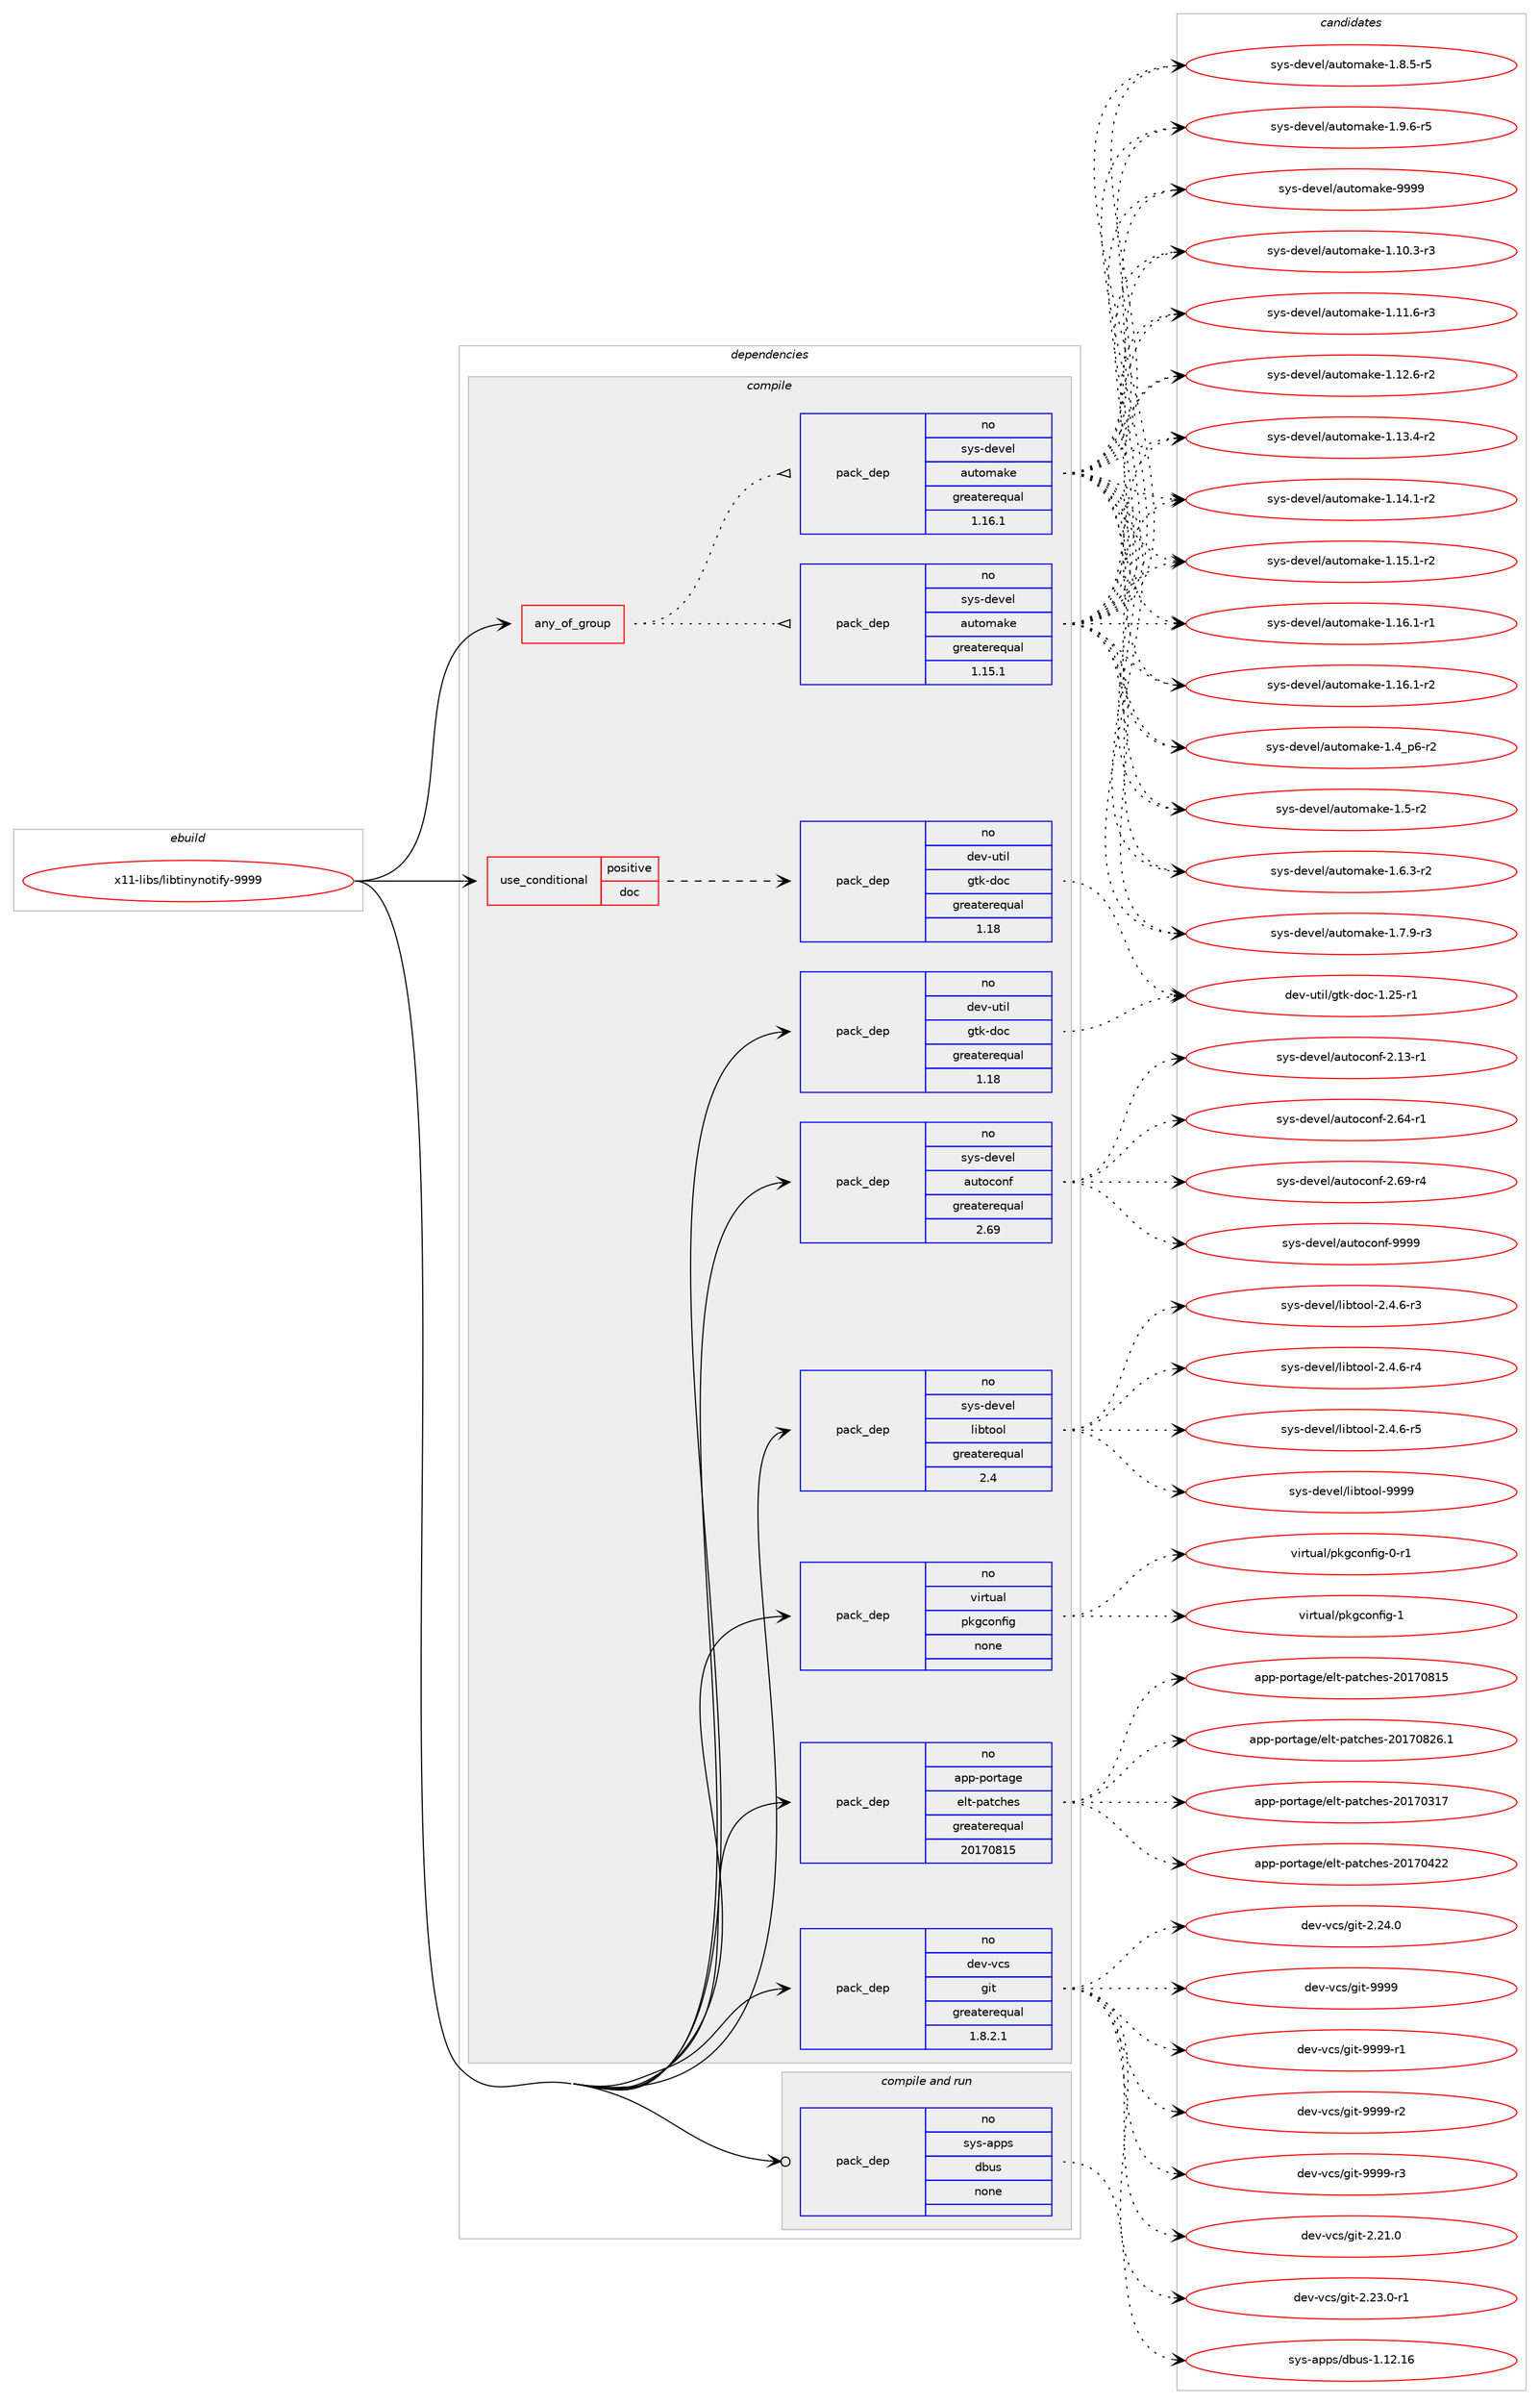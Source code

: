 digraph prolog {

# *************
# Graph options
# *************

newrank=true;
concentrate=true;
compound=true;
graph [rankdir=LR,fontname=Helvetica,fontsize=10,ranksep=1.5];#, ranksep=2.5, nodesep=0.2];
edge  [arrowhead=vee];
node  [fontname=Helvetica,fontsize=10];

# **********
# The ebuild
# **********

subgraph cluster_leftcol {
color=gray;
rank=same;
label=<<i>ebuild</i>>;
id [label="x11-libs/libtinynotify-9999", color=red, width=4, href="../x11-libs/libtinynotify-9999.svg"];
}

# ****************
# The dependencies
# ****************

subgraph cluster_midcol {
color=gray;
label=<<i>dependencies</i>>;
subgraph cluster_compile {
fillcolor="#eeeeee";
style=filled;
label=<<i>compile</i>>;
subgraph any15995 {
dependency916893 [label=<<TABLE BORDER="0" CELLBORDER="1" CELLSPACING="0" CELLPADDING="4"><TR><TD CELLPADDING="10">any_of_group</TD></TR></TABLE>>, shape=none, color=red];subgraph pack680854 {
dependency916894 [label=<<TABLE BORDER="0" CELLBORDER="1" CELLSPACING="0" CELLPADDING="4" WIDTH="220"><TR><TD ROWSPAN="6" CELLPADDING="30">pack_dep</TD></TR><TR><TD WIDTH="110">no</TD></TR><TR><TD>sys-devel</TD></TR><TR><TD>automake</TD></TR><TR><TD>greaterequal</TD></TR><TR><TD>1.16.1</TD></TR></TABLE>>, shape=none, color=blue];
}
dependency916893:e -> dependency916894:w [weight=20,style="dotted",arrowhead="oinv"];
subgraph pack680855 {
dependency916895 [label=<<TABLE BORDER="0" CELLBORDER="1" CELLSPACING="0" CELLPADDING="4" WIDTH="220"><TR><TD ROWSPAN="6" CELLPADDING="30">pack_dep</TD></TR><TR><TD WIDTH="110">no</TD></TR><TR><TD>sys-devel</TD></TR><TR><TD>automake</TD></TR><TR><TD>greaterequal</TD></TR><TR><TD>1.15.1</TD></TR></TABLE>>, shape=none, color=blue];
}
dependency916893:e -> dependency916895:w [weight=20,style="dotted",arrowhead="oinv"];
}
id:e -> dependency916893:w [weight=20,style="solid",arrowhead="vee"];
subgraph cond219457 {
dependency916896 [label=<<TABLE BORDER="0" CELLBORDER="1" CELLSPACING="0" CELLPADDING="4"><TR><TD ROWSPAN="3" CELLPADDING="10">use_conditional</TD></TR><TR><TD>positive</TD></TR><TR><TD>doc</TD></TR></TABLE>>, shape=none, color=red];
subgraph pack680856 {
dependency916897 [label=<<TABLE BORDER="0" CELLBORDER="1" CELLSPACING="0" CELLPADDING="4" WIDTH="220"><TR><TD ROWSPAN="6" CELLPADDING="30">pack_dep</TD></TR><TR><TD WIDTH="110">no</TD></TR><TR><TD>dev-util</TD></TR><TR><TD>gtk-doc</TD></TR><TR><TD>greaterequal</TD></TR><TR><TD>1.18</TD></TR></TABLE>>, shape=none, color=blue];
}
dependency916896:e -> dependency916897:w [weight=20,style="dashed",arrowhead="vee"];
}
id:e -> dependency916896:w [weight=20,style="solid",arrowhead="vee"];
subgraph pack680857 {
dependency916898 [label=<<TABLE BORDER="0" CELLBORDER="1" CELLSPACING="0" CELLPADDING="4" WIDTH="220"><TR><TD ROWSPAN="6" CELLPADDING="30">pack_dep</TD></TR><TR><TD WIDTH="110">no</TD></TR><TR><TD>app-portage</TD></TR><TR><TD>elt-patches</TD></TR><TR><TD>greaterequal</TD></TR><TR><TD>20170815</TD></TR></TABLE>>, shape=none, color=blue];
}
id:e -> dependency916898:w [weight=20,style="solid",arrowhead="vee"];
subgraph pack680858 {
dependency916899 [label=<<TABLE BORDER="0" CELLBORDER="1" CELLSPACING="0" CELLPADDING="4" WIDTH="220"><TR><TD ROWSPAN="6" CELLPADDING="30">pack_dep</TD></TR><TR><TD WIDTH="110">no</TD></TR><TR><TD>dev-util</TD></TR><TR><TD>gtk-doc</TD></TR><TR><TD>greaterequal</TD></TR><TR><TD>1.18</TD></TR></TABLE>>, shape=none, color=blue];
}
id:e -> dependency916899:w [weight=20,style="solid",arrowhead="vee"];
subgraph pack680859 {
dependency916900 [label=<<TABLE BORDER="0" CELLBORDER="1" CELLSPACING="0" CELLPADDING="4" WIDTH="220"><TR><TD ROWSPAN="6" CELLPADDING="30">pack_dep</TD></TR><TR><TD WIDTH="110">no</TD></TR><TR><TD>dev-vcs</TD></TR><TR><TD>git</TD></TR><TR><TD>greaterequal</TD></TR><TR><TD>1.8.2.1</TD></TR></TABLE>>, shape=none, color=blue];
}
id:e -> dependency916900:w [weight=20,style="solid",arrowhead="vee"];
subgraph pack680860 {
dependency916901 [label=<<TABLE BORDER="0" CELLBORDER="1" CELLSPACING="0" CELLPADDING="4" WIDTH="220"><TR><TD ROWSPAN="6" CELLPADDING="30">pack_dep</TD></TR><TR><TD WIDTH="110">no</TD></TR><TR><TD>sys-devel</TD></TR><TR><TD>autoconf</TD></TR><TR><TD>greaterequal</TD></TR><TR><TD>2.69</TD></TR></TABLE>>, shape=none, color=blue];
}
id:e -> dependency916901:w [weight=20,style="solid",arrowhead="vee"];
subgraph pack680861 {
dependency916902 [label=<<TABLE BORDER="0" CELLBORDER="1" CELLSPACING="0" CELLPADDING="4" WIDTH="220"><TR><TD ROWSPAN="6" CELLPADDING="30">pack_dep</TD></TR><TR><TD WIDTH="110">no</TD></TR><TR><TD>sys-devel</TD></TR><TR><TD>libtool</TD></TR><TR><TD>greaterequal</TD></TR><TR><TD>2.4</TD></TR></TABLE>>, shape=none, color=blue];
}
id:e -> dependency916902:w [weight=20,style="solid",arrowhead="vee"];
subgraph pack680862 {
dependency916903 [label=<<TABLE BORDER="0" CELLBORDER="1" CELLSPACING="0" CELLPADDING="4" WIDTH="220"><TR><TD ROWSPAN="6" CELLPADDING="30">pack_dep</TD></TR><TR><TD WIDTH="110">no</TD></TR><TR><TD>virtual</TD></TR><TR><TD>pkgconfig</TD></TR><TR><TD>none</TD></TR><TR><TD></TD></TR></TABLE>>, shape=none, color=blue];
}
id:e -> dependency916903:w [weight=20,style="solid",arrowhead="vee"];
}
subgraph cluster_compileandrun {
fillcolor="#eeeeee";
style=filled;
label=<<i>compile and run</i>>;
subgraph pack680863 {
dependency916904 [label=<<TABLE BORDER="0" CELLBORDER="1" CELLSPACING="0" CELLPADDING="4" WIDTH="220"><TR><TD ROWSPAN="6" CELLPADDING="30">pack_dep</TD></TR><TR><TD WIDTH="110">no</TD></TR><TR><TD>sys-apps</TD></TR><TR><TD>dbus</TD></TR><TR><TD>none</TD></TR><TR><TD></TD></TR></TABLE>>, shape=none, color=blue];
}
id:e -> dependency916904:w [weight=20,style="solid",arrowhead="odotvee"];
}
subgraph cluster_run {
fillcolor="#eeeeee";
style=filled;
label=<<i>run</i>>;
}
}

# **************
# The candidates
# **************

subgraph cluster_choices {
rank=same;
color=gray;
label=<<i>candidates</i>>;

subgraph choice680854 {
color=black;
nodesep=1;
choice11512111545100101118101108479711711611110997107101454946494846514511451 [label="sys-devel/automake-1.10.3-r3", color=red, width=4,href="../sys-devel/automake-1.10.3-r3.svg"];
choice11512111545100101118101108479711711611110997107101454946494946544511451 [label="sys-devel/automake-1.11.6-r3", color=red, width=4,href="../sys-devel/automake-1.11.6-r3.svg"];
choice11512111545100101118101108479711711611110997107101454946495046544511450 [label="sys-devel/automake-1.12.6-r2", color=red, width=4,href="../sys-devel/automake-1.12.6-r2.svg"];
choice11512111545100101118101108479711711611110997107101454946495146524511450 [label="sys-devel/automake-1.13.4-r2", color=red, width=4,href="../sys-devel/automake-1.13.4-r2.svg"];
choice11512111545100101118101108479711711611110997107101454946495246494511450 [label="sys-devel/automake-1.14.1-r2", color=red, width=4,href="../sys-devel/automake-1.14.1-r2.svg"];
choice11512111545100101118101108479711711611110997107101454946495346494511450 [label="sys-devel/automake-1.15.1-r2", color=red, width=4,href="../sys-devel/automake-1.15.1-r2.svg"];
choice11512111545100101118101108479711711611110997107101454946495446494511449 [label="sys-devel/automake-1.16.1-r1", color=red, width=4,href="../sys-devel/automake-1.16.1-r1.svg"];
choice11512111545100101118101108479711711611110997107101454946495446494511450 [label="sys-devel/automake-1.16.1-r2", color=red, width=4,href="../sys-devel/automake-1.16.1-r2.svg"];
choice115121115451001011181011084797117116111109971071014549465295112544511450 [label="sys-devel/automake-1.4_p6-r2", color=red, width=4,href="../sys-devel/automake-1.4_p6-r2.svg"];
choice11512111545100101118101108479711711611110997107101454946534511450 [label="sys-devel/automake-1.5-r2", color=red, width=4,href="../sys-devel/automake-1.5-r2.svg"];
choice115121115451001011181011084797117116111109971071014549465446514511450 [label="sys-devel/automake-1.6.3-r2", color=red, width=4,href="../sys-devel/automake-1.6.3-r2.svg"];
choice115121115451001011181011084797117116111109971071014549465546574511451 [label="sys-devel/automake-1.7.9-r3", color=red, width=4,href="../sys-devel/automake-1.7.9-r3.svg"];
choice115121115451001011181011084797117116111109971071014549465646534511453 [label="sys-devel/automake-1.8.5-r5", color=red, width=4,href="../sys-devel/automake-1.8.5-r5.svg"];
choice115121115451001011181011084797117116111109971071014549465746544511453 [label="sys-devel/automake-1.9.6-r5", color=red, width=4,href="../sys-devel/automake-1.9.6-r5.svg"];
choice115121115451001011181011084797117116111109971071014557575757 [label="sys-devel/automake-9999", color=red, width=4,href="../sys-devel/automake-9999.svg"];
dependency916894:e -> choice11512111545100101118101108479711711611110997107101454946494846514511451:w [style=dotted,weight="100"];
dependency916894:e -> choice11512111545100101118101108479711711611110997107101454946494946544511451:w [style=dotted,weight="100"];
dependency916894:e -> choice11512111545100101118101108479711711611110997107101454946495046544511450:w [style=dotted,weight="100"];
dependency916894:e -> choice11512111545100101118101108479711711611110997107101454946495146524511450:w [style=dotted,weight="100"];
dependency916894:e -> choice11512111545100101118101108479711711611110997107101454946495246494511450:w [style=dotted,weight="100"];
dependency916894:e -> choice11512111545100101118101108479711711611110997107101454946495346494511450:w [style=dotted,weight="100"];
dependency916894:e -> choice11512111545100101118101108479711711611110997107101454946495446494511449:w [style=dotted,weight="100"];
dependency916894:e -> choice11512111545100101118101108479711711611110997107101454946495446494511450:w [style=dotted,weight="100"];
dependency916894:e -> choice115121115451001011181011084797117116111109971071014549465295112544511450:w [style=dotted,weight="100"];
dependency916894:e -> choice11512111545100101118101108479711711611110997107101454946534511450:w [style=dotted,weight="100"];
dependency916894:e -> choice115121115451001011181011084797117116111109971071014549465446514511450:w [style=dotted,weight="100"];
dependency916894:e -> choice115121115451001011181011084797117116111109971071014549465546574511451:w [style=dotted,weight="100"];
dependency916894:e -> choice115121115451001011181011084797117116111109971071014549465646534511453:w [style=dotted,weight="100"];
dependency916894:e -> choice115121115451001011181011084797117116111109971071014549465746544511453:w [style=dotted,weight="100"];
dependency916894:e -> choice115121115451001011181011084797117116111109971071014557575757:w [style=dotted,weight="100"];
}
subgraph choice680855 {
color=black;
nodesep=1;
choice11512111545100101118101108479711711611110997107101454946494846514511451 [label="sys-devel/automake-1.10.3-r3", color=red, width=4,href="../sys-devel/automake-1.10.3-r3.svg"];
choice11512111545100101118101108479711711611110997107101454946494946544511451 [label="sys-devel/automake-1.11.6-r3", color=red, width=4,href="../sys-devel/automake-1.11.6-r3.svg"];
choice11512111545100101118101108479711711611110997107101454946495046544511450 [label="sys-devel/automake-1.12.6-r2", color=red, width=4,href="../sys-devel/automake-1.12.6-r2.svg"];
choice11512111545100101118101108479711711611110997107101454946495146524511450 [label="sys-devel/automake-1.13.4-r2", color=red, width=4,href="../sys-devel/automake-1.13.4-r2.svg"];
choice11512111545100101118101108479711711611110997107101454946495246494511450 [label="sys-devel/automake-1.14.1-r2", color=red, width=4,href="../sys-devel/automake-1.14.1-r2.svg"];
choice11512111545100101118101108479711711611110997107101454946495346494511450 [label="sys-devel/automake-1.15.1-r2", color=red, width=4,href="../sys-devel/automake-1.15.1-r2.svg"];
choice11512111545100101118101108479711711611110997107101454946495446494511449 [label="sys-devel/automake-1.16.1-r1", color=red, width=4,href="../sys-devel/automake-1.16.1-r1.svg"];
choice11512111545100101118101108479711711611110997107101454946495446494511450 [label="sys-devel/automake-1.16.1-r2", color=red, width=4,href="../sys-devel/automake-1.16.1-r2.svg"];
choice115121115451001011181011084797117116111109971071014549465295112544511450 [label="sys-devel/automake-1.4_p6-r2", color=red, width=4,href="../sys-devel/automake-1.4_p6-r2.svg"];
choice11512111545100101118101108479711711611110997107101454946534511450 [label="sys-devel/automake-1.5-r2", color=red, width=4,href="../sys-devel/automake-1.5-r2.svg"];
choice115121115451001011181011084797117116111109971071014549465446514511450 [label="sys-devel/automake-1.6.3-r2", color=red, width=4,href="../sys-devel/automake-1.6.3-r2.svg"];
choice115121115451001011181011084797117116111109971071014549465546574511451 [label="sys-devel/automake-1.7.9-r3", color=red, width=4,href="../sys-devel/automake-1.7.9-r3.svg"];
choice115121115451001011181011084797117116111109971071014549465646534511453 [label="sys-devel/automake-1.8.5-r5", color=red, width=4,href="../sys-devel/automake-1.8.5-r5.svg"];
choice115121115451001011181011084797117116111109971071014549465746544511453 [label="sys-devel/automake-1.9.6-r5", color=red, width=4,href="../sys-devel/automake-1.9.6-r5.svg"];
choice115121115451001011181011084797117116111109971071014557575757 [label="sys-devel/automake-9999", color=red, width=4,href="../sys-devel/automake-9999.svg"];
dependency916895:e -> choice11512111545100101118101108479711711611110997107101454946494846514511451:w [style=dotted,weight="100"];
dependency916895:e -> choice11512111545100101118101108479711711611110997107101454946494946544511451:w [style=dotted,weight="100"];
dependency916895:e -> choice11512111545100101118101108479711711611110997107101454946495046544511450:w [style=dotted,weight="100"];
dependency916895:e -> choice11512111545100101118101108479711711611110997107101454946495146524511450:w [style=dotted,weight="100"];
dependency916895:e -> choice11512111545100101118101108479711711611110997107101454946495246494511450:w [style=dotted,weight="100"];
dependency916895:e -> choice11512111545100101118101108479711711611110997107101454946495346494511450:w [style=dotted,weight="100"];
dependency916895:e -> choice11512111545100101118101108479711711611110997107101454946495446494511449:w [style=dotted,weight="100"];
dependency916895:e -> choice11512111545100101118101108479711711611110997107101454946495446494511450:w [style=dotted,weight="100"];
dependency916895:e -> choice115121115451001011181011084797117116111109971071014549465295112544511450:w [style=dotted,weight="100"];
dependency916895:e -> choice11512111545100101118101108479711711611110997107101454946534511450:w [style=dotted,weight="100"];
dependency916895:e -> choice115121115451001011181011084797117116111109971071014549465446514511450:w [style=dotted,weight="100"];
dependency916895:e -> choice115121115451001011181011084797117116111109971071014549465546574511451:w [style=dotted,weight="100"];
dependency916895:e -> choice115121115451001011181011084797117116111109971071014549465646534511453:w [style=dotted,weight="100"];
dependency916895:e -> choice115121115451001011181011084797117116111109971071014549465746544511453:w [style=dotted,weight="100"];
dependency916895:e -> choice115121115451001011181011084797117116111109971071014557575757:w [style=dotted,weight="100"];
}
subgraph choice680856 {
color=black;
nodesep=1;
choice1001011184511711610510847103116107451001119945494650534511449 [label="dev-util/gtk-doc-1.25-r1", color=red, width=4,href="../dev-util/gtk-doc-1.25-r1.svg"];
dependency916897:e -> choice1001011184511711610510847103116107451001119945494650534511449:w [style=dotted,weight="100"];
}
subgraph choice680857 {
color=black;
nodesep=1;
choice97112112451121111141169710310147101108116451129711699104101115455048495548514955 [label="app-portage/elt-patches-20170317", color=red, width=4,href="../app-portage/elt-patches-20170317.svg"];
choice97112112451121111141169710310147101108116451129711699104101115455048495548525050 [label="app-portage/elt-patches-20170422", color=red, width=4,href="../app-portage/elt-patches-20170422.svg"];
choice97112112451121111141169710310147101108116451129711699104101115455048495548564953 [label="app-portage/elt-patches-20170815", color=red, width=4,href="../app-portage/elt-patches-20170815.svg"];
choice971121124511211111411697103101471011081164511297116991041011154550484955485650544649 [label="app-portage/elt-patches-20170826.1", color=red, width=4,href="../app-portage/elt-patches-20170826.1.svg"];
dependency916898:e -> choice97112112451121111141169710310147101108116451129711699104101115455048495548514955:w [style=dotted,weight="100"];
dependency916898:e -> choice97112112451121111141169710310147101108116451129711699104101115455048495548525050:w [style=dotted,weight="100"];
dependency916898:e -> choice97112112451121111141169710310147101108116451129711699104101115455048495548564953:w [style=dotted,weight="100"];
dependency916898:e -> choice971121124511211111411697103101471011081164511297116991041011154550484955485650544649:w [style=dotted,weight="100"];
}
subgraph choice680858 {
color=black;
nodesep=1;
choice1001011184511711610510847103116107451001119945494650534511449 [label="dev-util/gtk-doc-1.25-r1", color=red, width=4,href="../dev-util/gtk-doc-1.25-r1.svg"];
dependency916899:e -> choice1001011184511711610510847103116107451001119945494650534511449:w [style=dotted,weight="100"];
}
subgraph choice680859 {
color=black;
nodesep=1;
choice10010111845118991154710310511645504650494648 [label="dev-vcs/git-2.21.0", color=red, width=4,href="../dev-vcs/git-2.21.0.svg"];
choice100101118451189911547103105116455046505146484511449 [label="dev-vcs/git-2.23.0-r1", color=red, width=4,href="../dev-vcs/git-2.23.0-r1.svg"];
choice10010111845118991154710310511645504650524648 [label="dev-vcs/git-2.24.0", color=red, width=4,href="../dev-vcs/git-2.24.0.svg"];
choice1001011184511899115471031051164557575757 [label="dev-vcs/git-9999", color=red, width=4,href="../dev-vcs/git-9999.svg"];
choice10010111845118991154710310511645575757574511449 [label="dev-vcs/git-9999-r1", color=red, width=4,href="../dev-vcs/git-9999-r1.svg"];
choice10010111845118991154710310511645575757574511450 [label="dev-vcs/git-9999-r2", color=red, width=4,href="../dev-vcs/git-9999-r2.svg"];
choice10010111845118991154710310511645575757574511451 [label="dev-vcs/git-9999-r3", color=red, width=4,href="../dev-vcs/git-9999-r3.svg"];
dependency916900:e -> choice10010111845118991154710310511645504650494648:w [style=dotted,weight="100"];
dependency916900:e -> choice100101118451189911547103105116455046505146484511449:w [style=dotted,weight="100"];
dependency916900:e -> choice10010111845118991154710310511645504650524648:w [style=dotted,weight="100"];
dependency916900:e -> choice1001011184511899115471031051164557575757:w [style=dotted,weight="100"];
dependency916900:e -> choice10010111845118991154710310511645575757574511449:w [style=dotted,weight="100"];
dependency916900:e -> choice10010111845118991154710310511645575757574511450:w [style=dotted,weight="100"];
dependency916900:e -> choice10010111845118991154710310511645575757574511451:w [style=dotted,weight="100"];
}
subgraph choice680860 {
color=black;
nodesep=1;
choice1151211154510010111810110847971171161119911111010245504649514511449 [label="sys-devel/autoconf-2.13-r1", color=red, width=4,href="../sys-devel/autoconf-2.13-r1.svg"];
choice1151211154510010111810110847971171161119911111010245504654524511449 [label="sys-devel/autoconf-2.64-r1", color=red, width=4,href="../sys-devel/autoconf-2.64-r1.svg"];
choice1151211154510010111810110847971171161119911111010245504654574511452 [label="sys-devel/autoconf-2.69-r4", color=red, width=4,href="../sys-devel/autoconf-2.69-r4.svg"];
choice115121115451001011181011084797117116111991111101024557575757 [label="sys-devel/autoconf-9999", color=red, width=4,href="../sys-devel/autoconf-9999.svg"];
dependency916901:e -> choice1151211154510010111810110847971171161119911111010245504649514511449:w [style=dotted,weight="100"];
dependency916901:e -> choice1151211154510010111810110847971171161119911111010245504654524511449:w [style=dotted,weight="100"];
dependency916901:e -> choice1151211154510010111810110847971171161119911111010245504654574511452:w [style=dotted,weight="100"];
dependency916901:e -> choice115121115451001011181011084797117116111991111101024557575757:w [style=dotted,weight="100"];
}
subgraph choice680861 {
color=black;
nodesep=1;
choice1151211154510010111810110847108105981161111111084550465246544511451 [label="sys-devel/libtool-2.4.6-r3", color=red, width=4,href="../sys-devel/libtool-2.4.6-r3.svg"];
choice1151211154510010111810110847108105981161111111084550465246544511452 [label="sys-devel/libtool-2.4.6-r4", color=red, width=4,href="../sys-devel/libtool-2.4.6-r4.svg"];
choice1151211154510010111810110847108105981161111111084550465246544511453 [label="sys-devel/libtool-2.4.6-r5", color=red, width=4,href="../sys-devel/libtool-2.4.6-r5.svg"];
choice1151211154510010111810110847108105981161111111084557575757 [label="sys-devel/libtool-9999", color=red, width=4,href="../sys-devel/libtool-9999.svg"];
dependency916902:e -> choice1151211154510010111810110847108105981161111111084550465246544511451:w [style=dotted,weight="100"];
dependency916902:e -> choice1151211154510010111810110847108105981161111111084550465246544511452:w [style=dotted,weight="100"];
dependency916902:e -> choice1151211154510010111810110847108105981161111111084550465246544511453:w [style=dotted,weight="100"];
dependency916902:e -> choice1151211154510010111810110847108105981161111111084557575757:w [style=dotted,weight="100"];
}
subgraph choice680862 {
color=black;
nodesep=1;
choice11810511411611797108471121071039911111010210510345484511449 [label="virtual/pkgconfig-0-r1", color=red, width=4,href="../virtual/pkgconfig-0-r1.svg"];
choice1181051141161179710847112107103991111101021051034549 [label="virtual/pkgconfig-1", color=red, width=4,href="../virtual/pkgconfig-1.svg"];
dependency916903:e -> choice11810511411611797108471121071039911111010210510345484511449:w [style=dotted,weight="100"];
dependency916903:e -> choice1181051141161179710847112107103991111101021051034549:w [style=dotted,weight="100"];
}
subgraph choice680863 {
color=black;
nodesep=1;
choice115121115459711211211547100981171154549464950464954 [label="sys-apps/dbus-1.12.16", color=red, width=4,href="../sys-apps/dbus-1.12.16.svg"];
dependency916904:e -> choice115121115459711211211547100981171154549464950464954:w [style=dotted,weight="100"];
}
}

}
